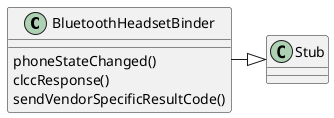 @startuml
BluetoothHeadsetBinder -|> Stub

BluetoothHeadsetBinder : phoneStateChanged()
BluetoothHeadsetBinder : clccResponse()
BluetoothHeadsetBinder : sendVendorSpecificResultCode()

@enduml